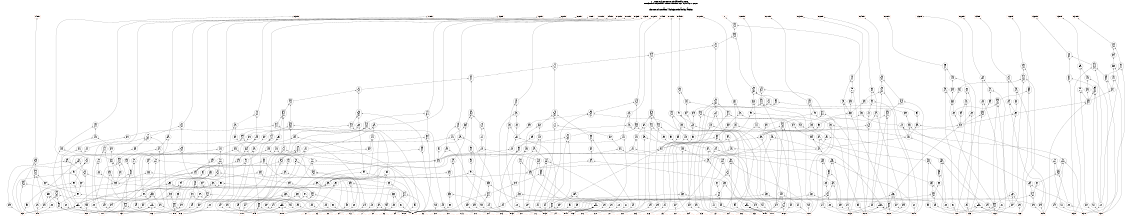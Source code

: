 # Network structure generated by ABC

digraph network {
size = "7.5,10";
center = true;
edge [dir = back];

{
  node [shape = plaintext];
  edge [style = invis];
  LevelTitle1 [label=""];
  LevelTitle2 [label=""];
  Level18 [label = ""];
  Level17 [label = ""];
  Level16 [label = ""];
  Level15 [label = ""];
  Level14 [label = ""];
  Level13 [label = ""];
  Level12 [label = ""];
  Level11 [label = ""];
  Level10 [label = ""];
  Level9 [label = ""];
  Level8 [label = ""];
  Level7 [label = ""];
  Level6 [label = ""];
  Level5 [label = ""];
  Level4 [label = ""];
  Level3 [label = ""];
  Level2 [label = ""];
  Level1 [label = ""];
  Level0 [label = ""];
  LevelTitle1 ->  LevelTitle2 ->  Level18 ->  Level17 ->  Level16 ->  Level15 ->  Level14 ->  Level13 ->  Level12 ->  Level11 ->  Level10 ->  Level9 ->  Level8 ->  Level7 ->  Level6 ->  Level5 ->  Level4 ->  Level3 ->  Level2 ->  Level1 ->  Level0;
}

{
  rank = same;
  LevelTitle1;
  title1 [shape=plaintext,
          fontsize=20,
          fontname = "Times-Roman",
          label="Network structure visualized by ABC\nBenchmark \"s938.blif\". Time was Thu Oct  8 20:46:11 2020. "
         ];
}

{
  rank = same;
  LevelTitle2;
  title2 [shape=plaintext,
          fontsize=18,
          fontname = "Times-Roman",
          label="The network contains 446 logic nodes and 32 latches.\n"
         ];
}

{
  rank = same;
  Level18;
  Node35 [label = "Z", shape = invtriangle, color = coral, fillcolor = coral];
  Node37 [label = "X.4L_in", shape = box, color = coral, fillcolor = coral];
  Node40 [label = "X.3L_in", shape = box, color = coral, fillcolor = coral];
  Node43 [label = "X.2L_in", shape = box, color = coral, fillcolor = coral];
  Node46 [label = "X.1L_in", shape = box, color = coral, fillcolor = coral];
  Node49 [label = "X.8L_in", shape = box, color = coral, fillcolor = coral];
  Node52 [label = "X.7L_in", shape = box, color = coral, fillcolor = coral];
  Node55 [label = "X.6L_in", shape = box, color = coral, fillcolor = coral];
  Node58 [label = "X.5L_in", shape = box, color = coral, fillcolor = coral];
  Node61 [label = "X.12L_in", shape = box, color = coral, fillcolor = coral];
  Node64 [label = "X.11L_in", shape = box, color = coral, fillcolor = coral];
  Node67 [label = "X.10L_in", shape = box, color = coral, fillcolor = coral];
  Node70 [label = "X.9L_in", shape = box, color = coral, fillcolor = coral];
  Node73 [label = "X.16L_in", shape = box, color = coral, fillcolor = coral];
  Node76 [label = "X.15L_in", shape = box, color = coral, fillcolor = coral];
  Node79 [label = "X.14L_in", shape = box, color = coral, fillcolor = coral];
  Node82 [label = "X.13L_in", shape = box, color = coral, fillcolor = coral];
  Node85 [label = "X.20L_in", shape = box, color = coral, fillcolor = coral];
  Node88 [label = "X.19L_in", shape = box, color = coral, fillcolor = coral];
  Node91 [label = "X.18L_in", shape = box, color = coral, fillcolor = coral];
  Node94 [label = "X.17L_in", shape = box, color = coral, fillcolor = coral];
  Node97 [label = "X.24L_in", shape = box, color = coral, fillcolor = coral];
  Node100 [label = "X.23L_in", shape = box, color = coral, fillcolor = coral];
  Node103 [label = "X.22L_in", shape = box, color = coral, fillcolor = coral];
  Node106 [label = "X.21L_in", shape = box, color = coral, fillcolor = coral];
  Node109 [label = "X.28L_in", shape = box, color = coral, fillcolor = coral];
  Node112 [label = "X.27L_in", shape = box, color = coral, fillcolor = coral];
  Node115 [label = "X.26L_in", shape = box, color = coral, fillcolor = coral];
  Node118 [label = "X.25L_in", shape = box, color = coral, fillcolor = coral];
  Node121 [label = "X.32L_in", shape = box, color = coral, fillcolor = coral];
  Node124 [label = "X.31L_in", shape = box, color = coral, fillcolor = coral];
  Node127 [label = "X.30L_in", shape = box, color = coral, fillcolor = coral];
  Node130 [label = "X.29L_in", shape = box, color = coral, fillcolor = coral];
}

{
  rank = same;
  Level17;
  Node132 [label = "132\n1- 1\n-1 1", shape = ellipse];
}

{
  rank = same;
  Level16;
  Node553 [label = "553\n1- 1\n-1 1", shape = ellipse];
}

{
  rank = same;
  Level15;
  Node162 [label = "162\n0- 1\n-0 1", shape = ellipse];
  Node551 [label = "551\n1- 1\n-1 1", shape = ellipse];
}

{
  rank = same;
  Level14;
  Node161 [label = "161\n0- 1\n-0 1", shape = ellipse];
  Node369 [label = "369\n0 1", shape = ellipse];
  Node549 [label = "549\n1- 1\n-1 1", shape = ellipse];
}

{
  rank = same;
  Level13;
  Node157 [label = "157\n0- 1\n-0 1", shape = ellipse];
  Node158 [label = "158\n1- 1\n-1 1", shape = ellipse];
  Node163 [label = "163\n00 1", shape = ellipse];
  Node368 [label = "368\n00 1", shape = ellipse];
  Node544 [label = "544\n1- 1\n-1 1", shape = ellipse];
  Node546 [label = "546\n1-- 1\n-1- 1\n--1 1", shape = ellipse];
  Node547 [label = "547\n1- 1\n-1 1", shape = ellipse];
}

{
  rank = same;
  Level12;
  Node153 [label = "153\n0- 1\n-0 1", shape = ellipse];
  Node154 [label = "154\n1- 1\n-1 1", shape = ellipse];
  Node159 [label = "159\n00 1", shape = ellipse];
  Node164 [label = "164\n1- 1\n-1 1", shape = ellipse];
  Node495 [label = "495\n11 1", shape = ellipse];
  Node496 [label = "496\n11 1", shape = ellipse];
  Node497 [label = "497\n11 1", shape = ellipse];
  Node541 [label = "541\n1- 1\n-1 1", shape = ellipse];
  Node542 [label = "542\n1-- 1\n-1- 1\n--1 1", shape = ellipse];
  Node545 [label = "545\n0- 1\n-0 1", shape = ellipse];
  Node577 [label = "577\n0- 1\n-0 1", shape = ellipse];
}

{
  rank = same;
  Level11;
  Node149 [label = "149\n0- 1\n-0 1", shape = ellipse];
  Node150 [label = "150\n1- 1\n-1 1", shape = ellipse];
  Node155 [label = "155\n00 1", shape = ellipse];
  Node160 [label = "160\n1- 1\n-1 1", shape = ellipse];
  Node363 [label = "363\n0 1", shape = ellipse];
  Node364 [label = "364\n0 1", shape = ellipse];
  Node366 [label = "366\n0 1", shape = ellipse];
  Node367 [label = "367\n0 1", shape = ellipse];
  Node490 [label = "490\n11 1", shape = ellipse];
  Node491 [label = "491\n11 1", shape = ellipse];
  Node492 [label = "492\n11 1", shape = ellipse];
  Node493 [label = "493\n11 1", shape = ellipse];
  Node494 [label = "494\n11 1", shape = ellipse];
  Node537 [label = "537\n1- 1\n-1 1", shape = ellipse];
  Node538 [label = "538\n1-- 1\n-1- 1\n--1 1", shape = ellipse];
  Node539 [label = "539\n1-- 1\n-1- 1\n--1 1", shape = ellipse];
  Node552 [label = "552\n0-- 1\n-0- 1\n--0 1", shape = ellipse];
  Node575 [label = "575\n0- 1\n-0 1", shape = ellipse];
}

{
  rank = same;
  Level10;
  Node145 [label = "145\n0- 1\n-0 1", shape = ellipse];
  Node146 [label = "146\n1- 1\n-1 1", shape = ellipse];
  Node151 [label = "151\n00 1", shape = ellipse];
  Node156 [label = "156\n1- 1\n-1 1", shape = ellipse];
  Node356 [label = "356\n0 1", shape = ellipse];
  Node357 [label = "357\n0 1", shape = ellipse];
  Node359 [label = "359\n0 1", shape = ellipse];
  Node361 [label = "361\n0 1", shape = ellipse];
  Node362 [label = "362\n00 1", shape = ellipse];
  Node365 [label = "365\n0- 1\n-0 1", shape = ellipse];
  Node484 [label = "484\n11 1", shape = ellipse];
  Node485 [label = "485\n11 1", shape = ellipse];
  Node486 [label = "486\n11 1", shape = ellipse];
  Node487 [label = "487\n11 1", shape = ellipse];
  Node488 [label = "488\n11 1", shape = ellipse];
  Node489 [label = "489\n11 1", shape = ellipse];
  Node530 [label = "530\n1- 1\n-1 1", shape = ellipse];
  Node531 [label = "531\n1-- 1\n-1- 1\n--1 1", shape = ellipse];
  Node533 [label = "533\n1-- 1\n-1- 1\n--1 1", shape = ellipse];
  Node534 [label = "534\n1- 1\n-1 1", shape = ellipse];
  Node535 [label = "535\n1- 1\n-1 1", shape = ellipse];
  Node550 [label = "550\n0-- 1\n-0- 1\n--0 1", shape = ellipse];
  Node573 [label = "573\n0- 1\n-0 1", shape = ellipse];
  Node576 [label = "576\n00 1", shape = ellipse];
}

{
  rank = same;
  Level9;
  Node141 [label = "141\n0- 1\n-0 1", shape = ellipse];
  Node142 [label = "142\n1- 1\n-1 1", shape = ellipse];
  Node147 [label = "147\n00 1", shape = ellipse];
  Node152 [label = "152\n1- 1\n-1 1", shape = ellipse];
  Node344 [label = "344\n0 1", shape = ellipse];
  Node345 [label = "345\n0 1", shape = ellipse];
  Node347 [label = "347\n0 1", shape = ellipse];
  Node349 [label = "349\n0 1", shape = ellipse];
  Node350 [label = "350\n0 1", shape = ellipse];
  Node352 [label = "352\n0 1", shape = ellipse];
  Node354 [label = "354\n0 1", shape = ellipse];
  Node355 [label = "355\n00 1", shape = ellipse];
  Node358 [label = "358\n0- 1\n-0 1", shape = ellipse];
  Node360 [label = "360\n11 1", shape = ellipse];
  Node475 [label = "475\n11 1", shape = ellipse];
  Node476 [label = "476\n11 1", shape = ellipse];
  Node477 [label = "477\n11 1", shape = ellipse];
  Node478 [label = "478\n11 1", shape = ellipse];
  Node479 [label = "479\n11 1", shape = ellipse];
  Node480 [label = "480\n11 1", shape = ellipse];
  Node482 [label = "482\n11 1", shape = ellipse];
  Node483 [label = "483\n11 1", shape = ellipse];
  Node523 [label = "523\n1-- 1\n-1- 1\n--1 1", shape = ellipse];
  Node525 [label = "525\n1-- 1\n-1- 1\n--1 1", shape = ellipse];
  Node526 [label = "526\n1- 1\n-1 1", shape = ellipse];
  Node527 [label = "527\n1- 1\n-1 1", shape = ellipse];
  Node529 [label = "529\n0-- 1\n-0- 1\n--0 1", shape = ellipse];
  Node536 [label = "536\n0-- 1\n-0- 1\n--0 1", shape = ellipse];
  Node540 [label = "540\n0-- 1\n-0- 1\n--0 1", shape = ellipse];
  Node543 [label = "543\n0-- 1\n-0- 1\n--0 1", shape = ellipse];
  Node548 [label = "548\n0-- 1\n-0- 1\n--0 1", shape = ellipse];
  Node571 [label = "571\n0- 1\n-0 1", shape = ellipse];
  Node574 [label = "574\n00 1", shape = ellipse];
}

{
  rank = same;
  Level8;
  Node137 [label = "137\n0- 1\n-0 1", shape = ellipse];
  Node138 [label = "138\n1- 1\n-1 1", shape = ellipse];
  Node143 [label = "143\n00 1", shape = ellipse];
  Node148 [label = "148\n1- 1\n-1 1", shape = ellipse];
  Node332 [label = "332\n0 1", shape = ellipse];
  Node333 [label = "333\n0 1", shape = ellipse];
  Node335 [label = "335\n0 1", shape = ellipse];
  Node337 [label = "337\n0 1", shape = ellipse];
  Node338 [label = "338\n0 1", shape = ellipse];
  Node340 [label = "340\n0 1", shape = ellipse];
  Node342 [label = "342\n0 1", shape = ellipse];
  Node343 [label = "343\n00 1", shape = ellipse];
  Node346 [label = "346\n0- 1\n-0 1", shape = ellipse];
  Node348 [label = "348\n11 1", shape = ellipse];
  Node351 [label = "351\n11 1", shape = ellipse];
  Node353 [label = "353\n11 1", shape = ellipse];
  Node460 [label = "460\n11 1", shape = ellipse];
  Node461 [label = "461\n11 1", shape = ellipse];
  Node462 [label = "462\n11 1", shape = ellipse];
  Node463 [label = "463\n11 1", shape = ellipse];
  Node464 [label = "464\n11 1", shape = ellipse];
  Node465 [label = "465\n11 1", shape = ellipse];
  Node468 [label = "468\n11 1", shape = ellipse];
  Node472 [label = "472\n11 1", shape = ellipse];
  Node473 [label = "473\n11 1", shape = ellipse];
  Node474 [label = "474\n11 1", shape = ellipse];
  Node514 [label = "514\n1- 1\n-1 1", shape = ellipse];
  Node515 [label = "515\n1- 1\n-1 1", shape = ellipse];
  Node516 [label = "516\n1- 1\n-1 1", shape = ellipse];
  Node517 [label = "517\n1- 1\n-1 1", shape = ellipse];
  Node518 [label = "518\n1-- 1\n-1- 1\n--1 1", shape = ellipse];
  Node520 [label = "520\n1-- 1\n-1- 1\n--1 1", shape = ellipse];
  Node521 [label = "521\n1- 1\n-1 1", shape = ellipse];
  Node522 [label = "522\n1- 1\n-1 1", shape = ellipse];
  Node528 [label = "528\n0-- 1\n-0- 1\n--0 1", shape = ellipse];
  Node566 [label = "566\n0- 1\n-0 1", shape = ellipse];
  Node568 [label = "568\n00 1", shape = ellipse];
  Node569 [label = "569\n00 1", shape = ellipse];
  Node570 [label = "570\n00 1", shape = ellipse];
  Node572 [label = "572\n00 1", shape = ellipse];
}

{
  rank = same;
  Level7;
  Node139 [label = "139\n00 1", shape = ellipse];
  Node144 [label = "144\n1- 1\n-1 1", shape = ellipse];
  Node312 [label = "312\n0 1", shape = ellipse];
  Node314 [label = "314\n0 1", shape = ellipse];
  Node316 [label = "316\n0 1", shape = ellipse];
  Node318 [label = "318\n0 1", shape = ellipse];
  Node320 [label = "320\n0 1", shape = ellipse];
  Node321 [label = "321\n0 1", shape = ellipse];
  Node323 [label = "323\n0 1", shape = ellipse];
  Node325 [label = "325\n0 1", shape = ellipse];
  Node326 [label = "326\n0 1", shape = ellipse];
  Node328 [label = "328\n0 1", shape = ellipse];
  Node330 [label = "330\n0 1", shape = ellipse];
  Node331 [label = "331\n00 1", shape = ellipse];
  Node334 [label = "334\n0- 1\n-0 1", shape = ellipse];
  Node336 [label = "336\n11 1", shape = ellipse];
  Node339 [label = "339\n11 1", shape = ellipse];
  Node341 [label = "341\n11 1", shape = ellipse];
  Node439 [label = "439\n11 1", shape = ellipse];
  Node440 [label = "440\n11 1", shape = ellipse];
  Node441 [label = "441\n11 1", shape = ellipse];
  Node442 [label = "442\n11 1", shape = ellipse];
  Node443 [label = "443\n11 1", shape = ellipse];
  Node444 [label = "444\n11 1", shape = ellipse];
  Node445 [label = "445\n11 1", shape = ellipse];
  Node446 [label = "446\n11 1", shape = ellipse];
  Node447 [label = "447\n11 1", shape = ellipse];
  Node448 [label = "448\n11 1", shape = ellipse];
  Node451 [label = "451\n11 1", shape = ellipse];
  Node453 [label = "453\n11 1", shape = ellipse];
  Node457 [label = "457\n11 1", shape = ellipse];
  Node458 [label = "458\n11 1", shape = ellipse];
  Node459 [label = "459\n11 1", shape = ellipse];
  Node509 [label = "509\n1- 1\n-1 1", shape = ellipse];
  Node510 [label = "510\n1-- 1\n-1- 1\n--1 1", shape = ellipse];
  Node512 [label = "512\n1-- 1\n-1- 1\n--1 1", shape = ellipse];
  Node513 [label = "513\n1- 1\n-1 1", shape = ellipse];
  Node564 [label = "564\n0- 1\n-0 1", shape = ellipse];
  Node567 [label = "567\n00 1", shape = ellipse];
}

{
  rank = same;
  Level6;
  Node140 [label = "140\n1- 1\n-1 1", shape = ellipse];
  Node300 [label = "300\n0 1", shape = ellipse];
  Node302 [label = "302\n0 1", shape = ellipse];
  Node303 [label = "303\n0 1", shape = ellipse];
  Node305 [label = "305\n0 1", shape = ellipse];
  Node307 [label = "307\n0 1", shape = ellipse];
  Node308 [label = "308\n0 1", shape = ellipse];
  Node310 [label = "310\n0 1", shape = ellipse];
  Node311 [label = "311\n11 1", shape = ellipse];
  Node313 [label = "313\n11 1", shape = ellipse];
  Node315 [label = "315\n11 1", shape = ellipse];
  Node317 [label = "317\n11 1", shape = ellipse];
  Node319 [label = "319\n00 1", shape = ellipse];
  Node322 [label = "322\n0- 1\n-0 1", shape = ellipse];
  Node324 [label = "324\n11 1", shape = ellipse];
  Node327 [label = "327\n11 1", shape = ellipse];
  Node329 [label = "329\n11 1", shape = ellipse];
  Node412 [label = "412\n11 1", shape = ellipse];
  Node415 [label = "415\n11 1", shape = ellipse];
  Node418 [label = "418\n11 1", shape = ellipse];
  Node421 [label = "421\n11 1", shape = ellipse];
  Node423 [label = "423\n11 1", shape = ellipse];
  Node424 [label = "424\n11 1", shape = ellipse];
  Node425 [label = "425\n11 1", shape = ellipse];
  Node426 [label = "426\n11 1", shape = ellipse];
  Node427 [label = "427\n11 1", shape = ellipse];
  Node428 [label = "428\n11 1", shape = ellipse];
  Node431 [label = "431\n11 1", shape = ellipse];
  Node433 [label = "433\n11 1", shape = ellipse];
  Node437 [label = "437\n11 1", shape = ellipse];
  Node438 [label = "438\n11 1", shape = ellipse];
  Node504 [label = "504\n1- 1\n-1 1", shape = ellipse];
  Node505 [label = "505\n1- 1\n-1 1", shape = ellipse];
  Node507 [label = "507\n1-- 1\n-1- 1\n--1 1", shape = ellipse];
  Node508 [label = "508\n1- 1\n-1 1", shape = ellipse];
  Node563 [label = "563\n0- 1\n-0 1", shape = ellipse];
}

{
  rank = same;
  Level5;
  Node133 [label = "133\n0- 1\n-0 1", shape = ellipse];
  Node134 [label = "134\n1- 1\n-1 1", shape = ellipse];
  Node289 [label = "289\n0 1", shape = ellipse];
  Node291 [label = "291\n0 1", shape = ellipse];
  Node293 [label = "293\n0 1", shape = ellipse];
  Node295 [label = "295\n0 1", shape = ellipse];
  Node296 [label = "296\n0 1", shape = ellipse];
  Node298 [label = "298\n0 1", shape = ellipse];
  Node299 [label = "299\n00 1", shape = ellipse];
  Node301 [label = "301\n00 1", shape = ellipse];
  Node304 [label = "304\n0- 1\n-0 1", shape = ellipse];
  Node306 [label = "306\n11 1", shape = ellipse];
  Node309 [label = "309\n11 1", shape = ellipse];
  Node400 [label = "400\n11 1", shape = ellipse];
  Node401 [label = "401\n11 1", shape = ellipse];
  Node402 [label = "402\n11 1", shape = ellipse];
  Node405 [label = "405\n11 1", shape = ellipse];
  Node407 [label = "407\n11 1", shape = ellipse];
  Node409 [label = "409\n11 1", shape = ellipse];
  Node410 [label = "410\n00 1", shape = ellipse];
  Node411 [label = "411\n000 1", shape = ellipse];
  Node413 [label = "413\n00 1", shape = ellipse];
  Node414 [label = "414\n000 1", shape = ellipse];
  Node416 [label = "416\n00 1", shape = ellipse];
  Node417 [label = "417\n000 1", shape = ellipse];
  Node419 [label = "419\n00 1", shape = ellipse];
  Node420 [label = "420\n000 1", shape = ellipse];
  Node422 [label = "422\n000 1", shape = ellipse];
  Node435 [label = "435\n00 1", shape = ellipse];
  Node436 [label = "436\n000 1", shape = ellipse];
  Node455 [label = "455\n00 1", shape = ellipse];
  Node456 [label = "456\n000 1", shape = ellipse];
  Node470 [label = "470\n00 1", shape = ellipse];
  Node471 [label = "471\n000 1", shape = ellipse];
  Node501 [label = "501\n1- 1\n-1 1", shape = ellipse];
  Node503 [label = "503\n1-- 1\n-1- 1\n--1 1", shape = ellipse];
}

{
  rank = same;
  Level4;
  Node135 [label = "135\n00 1", shape = ellipse];
  Node284 [label = "284\n0 1", shape = ellipse];
  Node286 [label = "286\n0 1", shape = ellipse];
  Node287 [label = "287\n0 1", shape = ellipse];
  Node288 [label = "288\n11 1", shape = ellipse];
  Node290 [label = "290\n11 1", shape = ellipse];
  Node292 [label = "292\n0- 1\n-0 1", shape = ellipse];
  Node294 [label = "294\n11 1", shape = ellipse];
  Node297 [label = "297\n11 1", shape = ellipse];
  Node389 [label = "389\n11 1", shape = ellipse];
  Node391 [label = "391\n11 1", shape = ellipse];
  Node392 [label = "392\n11 1", shape = ellipse];
  Node395 [label = "395\n11 1", shape = ellipse];
  Node397 [label = "397\n11 1", shape = ellipse];
  Node399 [label = "399\n11 1", shape = ellipse];
  Node500 [label = "500\n1-- 1\n-1- 1\n--1 1", shape = ellipse];
  Node555 [label = "555\n0- 1\n-0 1", shape = ellipse];
  Node556 [label = "556\n0- 1\n-0 1", shape = ellipse];
  Node557 [label = "557\n0- 1\n-0 1", shape = ellipse];
  Node558 [label = "558\n0- 1\n-0 1", shape = ellipse];
  Node559 [label = "559\n0- 1\n-0 1", shape = ellipse];
  Node560 [label = "560\n0- 1\n-0 1", shape = ellipse];
  Node561 [label = "561\n0- 1\n-0 1", shape = ellipse];
  Node562 [label = "562\n0- 1\n-0 1", shape = ellipse];
  Node565 [label = "565\n00 1", shape = ellipse];
}

{
  rank = same;
  Level3;
  Node136 [label = "136\n1- 1\n-1 1", shape = ellipse];
  Node265 [label = "265\n0 1", shape = ellipse];
  Node267 [label = "267\n0 1", shape = ellipse];
  Node269 [label = "269\n0 1", shape = ellipse];
  Node271 [label = "271\n0 1", shape = ellipse];
  Node273 [label = "273\n0 1", shape = ellipse];
  Node275 [label = "275\n0 1", shape = ellipse];
  Node277 [label = "277\n0 1", shape = ellipse];
  Node279 [label = "279\n0 1", shape = ellipse];
  Node281 [label = "281\n0 1", shape = ellipse];
  Node282 [label = "282\n0 1", shape = ellipse];
  Node283 [label = "283\n00 1", shape = ellipse];
  Node285 [label = "285\n11 1", shape = ellipse];
  Node378 [label = "378\n11 1", shape = ellipse];
  Node379 [label = "379\n11 1", shape = ellipse];
  Node381 [label = "381\n11 1", shape = ellipse];
  Node382 [label = "382\n11 1", shape = ellipse];
  Node385 [label = "385\n11 1", shape = ellipse];
  Node387 [label = "387\n11 1", shape = ellipse];
  Node388 [label = "388\n00 1", shape = ellipse];
  Node390 [label = "390\n00 1", shape = ellipse];
  Node398 [label = "398\n00 1", shape = ellipse];
  Node408 [label = "408\n00 1", shape = ellipse];
  Node434 [label = "434\n00 1", shape = ellipse];
  Node454 [label = "454\n00 1", shape = ellipse];
  Node469 [label = "469\n00 1", shape = ellipse];
  Node554 [label = "554\n0- 1\n-0 1", shape = ellipse];
}

{
  rank = same;
  Level2;
  Node263 [label = "263\n0 1", shape = ellipse];
  Node264 [label = "264\n0- 1\n-0 1", shape = ellipse];
  Node266 [label = "266\n0- 1\n-0 1", shape = ellipse];
  Node268 [label = "268\n0- 1\n-0 1", shape = ellipse];
  Node270 [label = "270\n0- 1\n-0 1", shape = ellipse];
  Node272 [label = "272\n0- 1\n-0 1", shape = ellipse];
  Node274 [label = "274\n0- 1\n-0 1", shape = ellipse];
  Node276 [label = "276\n0- 1\n-0 1", shape = ellipse];
  Node278 [label = "278\n0- 1\n-0 1", shape = ellipse];
  Node280 [label = "280\n00 1", shape = ellipse];
  Node371 [label = "371\n11 1", shape = ellipse];
  Node372 [label = "372\n11 1", shape = ellipse];
  Node373 [label = "373\n11 1", shape = ellipse];
  Node376 [label = "376\n11 1", shape = ellipse];
  Node377 [label = "377\n00 1", shape = ellipse];
  Node380 [label = "380\n00 1", shape = ellipse];
  Node383 [label = "383\n000 1", shape = ellipse];
  Node386 [label = "386\n00 1", shape = ellipse];
  Node393 [label = "393\n000 1", shape = ellipse];
  Node396 [label = "396\n00 1", shape = ellipse];
  Node403 [label = "403\n000 1", shape = ellipse];
  Node406 [label = "406\n00 1", shape = ellipse];
  Node429 [label = "429\n000 1", shape = ellipse];
  Node432 [label = "432\n00 1", shape = ellipse];
  Node449 [label = "449\n000 1", shape = ellipse];
  Node452 [label = "452\n00 1", shape = ellipse];
  Node466 [label = "466\n000 1", shape = ellipse];
  Node467 [label = "467\n00 1", shape = ellipse];
  Node481 [label = "481\n000 1", shape = ellipse];
  Node499 [label = "499\n1-- 1\n-1- 1\n--1 1", shape = ellipse];
}

{
  rank = same;
  Level1;
  Node165 [label = "165\n0 1", shape = ellipse];
  Node166 [label = "166\n0 1", shape = ellipse];
  Node167 [label = "167\n0 1", shape = ellipse];
  Node168 [label = "168\n0 1", shape = ellipse];
  Node169 [label = "169\n0 1", shape = ellipse];
  Node170 [label = "170\n0 1", shape = ellipse];
  Node171 [label = "171\n0 1", shape = ellipse];
  Node172 [label = "172\n0 1", shape = ellipse];
  Node173 [label = "173\n0 1", shape = ellipse];
  Node174 [label = "174\n0 1", shape = ellipse];
  Node175 [label = "175\n0 1", shape = ellipse];
  Node176 [label = "176\n0 1", shape = ellipse];
  Node177 [label = "177\n0 1", shape = ellipse];
  Node178 [label = "178\n0 1", shape = ellipse];
  Node179 [label = "179\n0 1", shape = ellipse];
  Node180 [label = "180\n0 1", shape = ellipse];
  Node181 [label = "181\n0 1", shape = ellipse];
  Node182 [label = "182\n0 1", shape = ellipse];
  Node183 [label = "183\n0 1", shape = ellipse];
  Node184 [label = "184\n0 1", shape = ellipse];
  Node185 [label = "185\n0 1", shape = ellipse];
  Node186 [label = "186\n0 1", shape = ellipse];
  Node187 [label = "187\n0 1", shape = ellipse];
  Node188 [label = "188\n0 1", shape = ellipse];
  Node189 [label = "189\n0 1", shape = ellipse];
  Node190 [label = "190\n0 1", shape = ellipse];
  Node191 [label = "191\n0 1", shape = ellipse];
  Node192 [label = "192\n0 1", shape = ellipse];
  Node193 [label = "193\n0 1", shape = ellipse];
  Node194 [label = "194\n0 1", shape = ellipse];
  Node195 [label = "195\n0 1", shape = ellipse];
  Node196 [label = "196\n0 1", shape = ellipse];
  Node197 [label = "197\n0 1", shape = ellipse];
  Node198 [label = "198\n0 1", shape = ellipse];
  Node199 [label = "199\n0 1", shape = ellipse];
  Node200 [label = "200\n0 1", shape = ellipse];
  Node201 [label = "201\n0 1", shape = ellipse];
  Node202 [label = "202\n0 1", shape = ellipse];
  Node203 [label = "203\n0 1", shape = ellipse];
  Node204 [label = "204\n0 1", shape = ellipse];
  Node205 [label = "205\n0 1", shape = ellipse];
  Node206 [label = "206\n0 1", shape = ellipse];
  Node207 [label = "207\n0 1", shape = ellipse];
  Node208 [label = "208\n0 1", shape = ellipse];
  Node209 [label = "209\n0 1", shape = ellipse];
  Node210 [label = "210\n0 1", shape = ellipse];
  Node211 [label = "211\n0 1", shape = ellipse];
  Node212 [label = "212\n0 1", shape = ellipse];
  Node213 [label = "213\n0 1", shape = ellipse];
  Node214 [label = "214\n0 1", shape = ellipse];
  Node215 [label = "215\n0 1", shape = ellipse];
  Node216 [label = "216\n0 1", shape = ellipse];
  Node217 [label = "217\n0 1", shape = ellipse];
  Node218 [label = "218\n0 1", shape = ellipse];
  Node219 [label = "219\n0 1", shape = ellipse];
  Node220 [label = "220\n0 1", shape = ellipse];
  Node221 [label = "221\n0 1", shape = ellipse];
  Node222 [label = "222\n0 1", shape = ellipse];
  Node223 [label = "223\n0 1", shape = ellipse];
  Node224 [label = "224\n0 1", shape = ellipse];
  Node225 [label = "225\n0 1", shape = ellipse];
  Node226 [label = "226\n0 1", shape = ellipse];
  Node227 [label = "227\n0 1", shape = ellipse];
  Node228 [label = "228\n0 1", shape = ellipse];
  Node229 [label = "229\n0 1", shape = ellipse];
  Node230 [label = "230\n0 1", shape = ellipse];
  Node231 [label = "231\n0 1", shape = ellipse];
  Node232 [label = "232\n0 1", shape = ellipse];
  Node233 [label = "233\n0 1", shape = ellipse];
  Node234 [label = "234\n0 1", shape = ellipse];
  Node235 [label = "235\n0 1", shape = ellipse];
  Node236 [label = "236\n0 1", shape = ellipse];
  Node237 [label = "237\n0 1", shape = ellipse];
  Node238 [label = "238\n0 1", shape = ellipse];
  Node239 [label = "239\n0 1", shape = ellipse];
  Node240 [label = "240\n0 1", shape = ellipse];
  Node241 [label = "241\n0 1", shape = ellipse];
  Node242 [label = "242\n0 1", shape = ellipse];
  Node243 [label = "243\n0 1", shape = ellipse];
  Node244 [label = "244\n0 1", shape = ellipse];
  Node245 [label = "245\n0 1", shape = ellipse];
  Node246 [label = "246\n0 1", shape = ellipse];
  Node247 [label = "247\n0 1", shape = ellipse];
  Node248 [label = "248\n0 1", shape = ellipse];
  Node249 [label = "249\n0 1", shape = ellipse];
  Node250 [label = "250\n0 1", shape = ellipse];
  Node251 [label = "251\n0 1", shape = ellipse];
  Node252 [label = "252\n0 1", shape = ellipse];
  Node253 [label = "253\n0 1", shape = ellipse];
  Node254 [label = "254\n0 1", shape = ellipse];
  Node255 [label = "255\n0 1", shape = ellipse];
  Node256 [label = "256\n0 1", shape = ellipse];
  Node257 [label = "257\n0 1", shape = ellipse];
  Node258 [label = "258\n0 1", shape = ellipse];
  Node259 [label = "259\n0 1", shape = ellipse];
  Node260 [label = "260\n0 1", shape = ellipse];
  Node261 [label = "261\n0 1", shape = ellipse];
  Node262 [label = "262\n0- 1\n-0 1", shape = ellipse];
  Node370 [label = "370\n11 1", shape = ellipse];
  Node374 [label = "374\n0000 1", shape = ellipse];
  Node375 [label = "375\n0000 1", shape = ellipse];
  Node384 [label = "384\n0000 1", shape = ellipse];
  Node394 [label = "394\n0000 1", shape = ellipse];
  Node404 [label = "404\n0000 1", shape = ellipse];
  Node430 [label = "430\n0000 1", shape = ellipse];
  Node450 [label = "450\n0000 1", shape = ellipse];
  Node498 [label = "498\n0- 1\n-0 1", shape = ellipse];
  Node502 [label = "502\n0- 1\n-0 1", shape = ellipse];
  Node506 [label = "506\n0- 1\n-0 1", shape = ellipse];
  Node511 [label = "511\n0- 1\n-0 1", shape = ellipse];
  Node519 [label = "519\n0- 1\n-0 1", shape = ellipse];
  Node524 [label = "524\n0- 1\n-0 1", shape = ellipse];
  Node532 [label = "532\n0- 1\n-0 1", shape = ellipse];
}

{
  rank = same;
  Level0;
  Node1 [label = "P.0", shape = triangle, color = coral, fillcolor = coral];
  Node2 [label = "C.32", shape = triangle, color = coral, fillcolor = coral];
  Node3 [label = "C.31", shape = triangle, color = coral, fillcolor = coral];
  Node4 [label = "C.30", shape = triangle, color = coral, fillcolor = coral];
  Node5 [label = "C.29", shape = triangle, color = coral, fillcolor = coral];
  Node6 [label = "C.28", shape = triangle, color = coral, fillcolor = coral];
  Node7 [label = "C.27", shape = triangle, color = coral, fillcolor = coral];
  Node8 [label = "C.26", shape = triangle, color = coral, fillcolor = coral];
  Node9 [label = "C.25", shape = triangle, color = coral, fillcolor = coral];
  Node10 [label = "C.24", shape = triangle, color = coral, fillcolor = coral];
  Node11 [label = "C.23", shape = triangle, color = coral, fillcolor = coral];
  Node12 [label = "C.22", shape = triangle, color = coral, fillcolor = coral];
  Node13 [label = "C.21", shape = triangle, color = coral, fillcolor = coral];
  Node14 [label = "C.20", shape = triangle, color = coral, fillcolor = coral];
  Node15 [label = "C.19", shape = triangle, color = coral, fillcolor = coral];
  Node16 [label = "C.18", shape = triangle, color = coral, fillcolor = coral];
  Node17 [label = "C.17", shape = triangle, color = coral, fillcolor = coral];
  Node18 [label = "C.16", shape = triangle, color = coral, fillcolor = coral];
  Node19 [label = "C.15", shape = triangle, color = coral, fillcolor = coral];
  Node20 [label = "C.14", shape = triangle, color = coral, fillcolor = coral];
  Node21 [label = "C.13", shape = triangle, color = coral, fillcolor = coral];
  Node22 [label = "C.12", shape = triangle, color = coral, fillcolor = coral];
  Node23 [label = "C.11", shape = triangle, color = coral, fillcolor = coral];
  Node24 [label = "C.10", shape = triangle, color = coral, fillcolor = coral];
  Node25 [label = "C.9", shape = triangle, color = coral, fillcolor = coral];
  Node26 [label = "C.8", shape = triangle, color = coral, fillcolor = coral];
  Node27 [label = "C.7", shape = triangle, color = coral, fillcolor = coral];
  Node28 [label = "C.6", shape = triangle, color = coral, fillcolor = coral];
  Node29 [label = "C.5", shape = triangle, color = coral, fillcolor = coral];
  Node30 [label = "C.4", shape = triangle, color = coral, fillcolor = coral];
  Node31 [label = "C.3", shape = triangle, color = coral, fillcolor = coral];
  Node32 [label = "C.2", shape = triangle, color = coral, fillcolor = coral];
  Node33 [label = "C.1", shape = triangle, color = coral, fillcolor = coral];
  Node34 [label = "C.0", shape = triangle, color = coral, fillcolor = coral];
  Node38 [label = "X.4L", shape = box, color = coral, fillcolor = coral];
  Node41 [label = "X.3L", shape = box, color = coral, fillcolor = coral];
  Node44 [label = "X.2L", shape = box, color = coral, fillcolor = coral];
  Node47 [label = "X.1L", shape = box, color = coral, fillcolor = coral];
  Node50 [label = "X.8L", shape = box, color = coral, fillcolor = coral];
  Node53 [label = "X.7L", shape = box, color = coral, fillcolor = coral];
  Node56 [label = "X.6L", shape = box, color = coral, fillcolor = coral];
  Node59 [label = "X.5L", shape = box, color = coral, fillcolor = coral];
  Node62 [label = "X.12L", shape = box, color = coral, fillcolor = coral];
  Node65 [label = "X.11L", shape = box, color = coral, fillcolor = coral];
  Node68 [label = "X.10L", shape = box, color = coral, fillcolor = coral];
  Node71 [label = "X.9L", shape = box, color = coral, fillcolor = coral];
  Node74 [label = "X.16L", shape = box, color = coral, fillcolor = coral];
  Node77 [label = "X.15L", shape = box, color = coral, fillcolor = coral];
  Node80 [label = "X.14L", shape = box, color = coral, fillcolor = coral];
  Node83 [label = "X.13L", shape = box, color = coral, fillcolor = coral];
  Node86 [label = "X.20L", shape = box, color = coral, fillcolor = coral];
  Node89 [label = "X.19L", shape = box, color = coral, fillcolor = coral];
  Node92 [label = "X.18L", shape = box, color = coral, fillcolor = coral];
  Node95 [label = "X.17L", shape = box, color = coral, fillcolor = coral];
  Node98 [label = "X.24L", shape = box, color = coral, fillcolor = coral];
  Node101 [label = "X.23L", shape = box, color = coral, fillcolor = coral];
  Node104 [label = "X.22L", shape = box, color = coral, fillcolor = coral];
  Node107 [label = "X.21L", shape = box, color = coral, fillcolor = coral];
  Node110 [label = "X.28L", shape = box, color = coral, fillcolor = coral];
  Node113 [label = "X.27L", shape = box, color = coral, fillcolor = coral];
  Node116 [label = "X.26L", shape = box, color = coral, fillcolor = coral];
  Node119 [label = "X.25L", shape = box, color = coral, fillcolor = coral];
  Node122 [label = "X.32L", shape = box, color = coral, fillcolor = coral];
  Node125 [label = "X.31L", shape = box, color = coral, fillcolor = coral];
  Node128 [label = "X.30L", shape = box, color = coral, fillcolor = coral];
  Node131 [label = "X.29L", shape = box, color = coral, fillcolor = coral];
}

title1 -> title2 [style = invis];
title2 -> Node35 [style = invis];
title2 -> Node37 [style = invis];
title2 -> Node40 [style = invis];
title2 -> Node43 [style = invis];
title2 -> Node46 [style = invis];
title2 -> Node49 [style = invis];
title2 -> Node52 [style = invis];
title2 -> Node55 [style = invis];
title2 -> Node58 [style = invis];
title2 -> Node61 [style = invis];
title2 -> Node64 [style = invis];
title2 -> Node67 [style = invis];
title2 -> Node70 [style = invis];
title2 -> Node73 [style = invis];
title2 -> Node76 [style = invis];
title2 -> Node79 [style = invis];
title2 -> Node82 [style = invis];
title2 -> Node85 [style = invis];
title2 -> Node88 [style = invis];
title2 -> Node91 [style = invis];
title2 -> Node94 [style = invis];
title2 -> Node97 [style = invis];
title2 -> Node100 [style = invis];
title2 -> Node103 [style = invis];
title2 -> Node106 [style = invis];
title2 -> Node109 [style = invis];
title2 -> Node112 [style = invis];
title2 -> Node115 [style = invis];
title2 -> Node118 [style = invis];
title2 -> Node121 [style = invis];
title2 -> Node124 [style = invis];
title2 -> Node127 [style = invis];
title2 -> Node130 [style = invis];
Node35 -> Node132 [style = solid];
Node37 -> Node133 [style = solid];
Node40 -> Node134 [style = solid];
Node43 -> Node135 [style = solid];
Node46 -> Node136 [style = solid];
Node49 -> Node137 [style = solid];
Node52 -> Node138 [style = solid];
Node55 -> Node139 [style = solid];
Node58 -> Node140 [style = solid];
Node61 -> Node141 [style = solid];
Node64 -> Node142 [style = solid];
Node67 -> Node143 [style = solid];
Node70 -> Node144 [style = solid];
Node73 -> Node145 [style = solid];
Node76 -> Node146 [style = solid];
Node79 -> Node147 [style = solid];
Node82 -> Node148 [style = solid];
Node85 -> Node149 [style = solid];
Node88 -> Node150 [style = solid];
Node91 -> Node151 [style = solid];
Node94 -> Node152 [style = solid];
Node97 -> Node153 [style = solid];
Node100 -> Node154 [style = solid];
Node103 -> Node155 [style = solid];
Node106 -> Node156 [style = solid];
Node109 -> Node157 [style = solid];
Node112 -> Node158 [style = solid];
Node115 -> Node159 [style = solid];
Node118 -> Node160 [style = solid];
Node121 -> Node161 [style = solid];
Node124 -> Node162 [style = solid];
Node127 -> Node163 [style = solid];
Node130 -> Node164 [style = solid];
Node132 -> Node553 [style = solid];
Node132 -> Node483 [style = solid];
Node133 -> Node500 [style = solid];
Node133 -> Node554 [style = solid];
Node134 -> Node382 [style = solid];
Node134 -> Node391 [style = solid];
Node135 -> Node373 [style = solid];
Node135 -> Node379 [style = solid];
Node136 -> Node371 [style = solid];
Node136 -> Node372 [style = solid];
Node137 -> Node510 [style = solid];
Node137 -> Node563 [style = solid];
Node138 -> Node425 [style = solid];
Node138 -> Node443 [style = solid];
Node139 -> Node401 [style = solid];
Node139 -> Node424 [style = solid];
Node140 -> Node400 [style = solid];
Node140 -> Node392 [style = solid];
Node141 -> Node518 [style = solid];
Node141 -> Node564 [style = solid];
Node142 -> Node445 [style = solid];
Node142 -> Node460 [style = solid];
Node143 -> Node427 [style = solid];
Node143 -> Node444 [style = solid];
Node144 -> Node426 [style = solid];
Node144 -> Node402 [style = solid];
Node145 -> Node523 [style = solid];
Node145 -> Node566 [style = solid];
Node146 -> Node462 [style = solid];
Node146 -> Node475 [style = solid];
Node147 -> Node447 [style = solid];
Node147 -> Node461 [style = solid];
Node148 -> Node446 [style = solid];
Node148 -> Node428 [style = solid];
Node149 -> Node531 [style = solid];
Node149 -> Node571 [style = solid];
Node150 -> Node477 [style = solid];
Node150 -> Node484 [style = solid];
Node151 -> Node464 [style = solid];
Node151 -> Node476 [style = solid];
Node152 -> Node463 [style = solid];
Node152 -> Node448 [style = solid];
Node153 -> Node538 [style = solid];
Node153 -> Node573 [style = solid];
Node154 -> Node486 [style = solid];
Node154 -> Node490 [style = solid];
Node155 -> Node479 [style = solid];
Node155 -> Node485 [style = solid];
Node156 -> Node478 [style = solid];
Node156 -> Node465 [style = solid];
Node157 -> Node542 [style = solid];
Node157 -> Node575 [style = solid];
Node158 -> Node492 [style = solid];
Node158 -> Node495 [style = solid];
Node159 -> Node488 [style = solid];
Node159 -> Node491 [style = solid];
Node160 -> Node487 [style = solid];
Node160 -> Node480 [style = solid];
Node161 -> Node546 [style = solid];
Node161 -> Node577 [style = solid];
Node162 -> Node547 [style = solid];
Node162 -> Node369 [style = solid];
Node163 -> Node494 [style = solid];
Node163 -> Node496 [style = solid];
Node164 -> Node493 [style = solid];
Node164 -> Node489 [style = solid];
Node165 -> Node107 [style = solid];
Node166 -> Node107 [style = solid];
Node167 -> Node116 [style = solid];
Node168 -> Node116 [style = solid];
Node169 -> Node12 [style = solid];
Node170 -> Node125 [style = solid];
Node171 -> Node125 [style = solid];
Node172 -> Node101 [style = solid];
Node173 -> Node101 [style = solid];
Node174 -> Node101 [style = solid];
Node175 -> Node31 [style = solid];
Node176 -> Node74 [style = solid];
Node177 -> Node74 [style = solid];
Node178 -> Node77 [style = solid];
Node179 -> Node77 [style = solid];
Node180 -> Node77 [style = solid];
Node181 -> Node80 [style = solid];
Node182 -> Node80 [style = solid];
Node183 -> Node11 [style = solid];
Node184 -> Node119 [style = solid];
Node185 -> Node119 [style = solid];
Node186 -> Node38 [style = solid];
Node187 -> Node38 [style = solid];
Node188 -> Node110 [style = solid];
Node189 -> Node110 [style = solid];
Node190 -> Node122 [style = solid];
Node191 -> Node16 [style = solid];
Node192 -> Node65 [style = solid];
Node193 -> Node65 [style = solid];
Node194 -> Node65 [style = solid];
Node195 -> Node23 [style = solid];
Node196 -> Node59 [style = solid];
Node197 -> Node59 [style = solid];
Node198 -> Node32 [style = solid];
Node199 -> Node56 [style = solid];
Node200 -> Node56 [style = solid];
Node201 -> Node113 [style = solid];
Node202 -> Node113 [style = solid];
Node203 -> Node113 [style = solid];
Node204 -> Node8 [style = solid];
Node205 -> Node131 [style = solid];
Node206 -> Node131 [style = solid];
Node207 -> Node53 [style = solid];
Node208 -> Node53 [style = solid];
Node209 -> Node53 [style = solid];
Node210 -> Node98 [style = solid];
Node211 -> Node98 [style = solid];
Node212 -> Node7 [style = solid];
Node213 -> Node24 [style = solid];
Node214 -> Node86 [style = solid];
Node215 -> Node86 [style = solid];
Node216 -> Node128 [style = solid];
Node217 -> Node128 [style = solid];
Node218 -> Node128 [style = solid];
Node219 -> Node83 [style = solid];
Node220 -> Node83 [style = solid];
Node221 -> Node50 [style = solid];
Node222 -> Node50 [style = solid];
Node223 -> Node1 [style = solid];
Node224 -> Node1 [style = solid];
Node225 -> Node1 [style = solid];
Node226 -> Node1 [style = solid];
Node227 -> Node1 [style = solid];
Node228 -> Node1 [style = solid];
Node229 -> Node1 [style = solid];
Node230 -> Node1 [style = solid];
Node231 -> Node1 [style = solid];
Node232 -> Node1 [style = solid];
Node233 -> Node62 [style = solid];
Node234 -> Node62 [style = solid];
Node235 -> Node104 [style = solid];
Node236 -> Node104 [style = solid];
Node237 -> Node71 [style = solid];
Node238 -> Node71 [style = solid];
Node239 -> Node89 [style = solid];
Node240 -> Node89 [style = solid];
Node241 -> Node89 [style = solid];
Node242 -> Node92 [style = solid];
Node243 -> Node92 [style = solid];
Node244 -> Node95 [style = solid];
Node245 -> Node95 [style = solid];
Node246 -> Node4 [style = solid];
Node247 -> Node15 [style = solid];
Node248 -> Node27 [style = solid];
Node249 -> Node47 [style = solid];
Node250 -> Node47 [style = solid];
Node251 -> Node3 [style = solid];
Node252 -> Node19 [style = solid];
Node253 -> Node20 [style = solid];
Node254 -> Node44 [style = solid];
Node255 -> Node44 [style = solid];
Node256 -> Node41 [style = solid];
Node257 -> Node41 [style = solid];
Node258 -> Node41 [style = solid];
Node259 -> Node28 [style = solid];
Node260 -> Node68 [style = solid];
Node261 -> Node68 [style = solid];
Node262 -> Node47 [style = solid];
Node262 -> Node1 [style = solid];
Node263 -> Node262 [style = solid];
Node264 -> Node166 [style = solid];
Node264 -> Node1 [style = solid];
Node265 -> Node264 [style = solid];
Node266 -> Node185 [style = solid];
Node266 -> Node1 [style = solid];
Node267 -> Node266 [style = solid];
Node268 -> Node197 [style = solid];
Node268 -> Node1 [style = solid];
Node269 -> Node268 [style = solid];
Node270 -> Node206 [style = solid];
Node270 -> Node1 [style = solid];
Node271 -> Node270 [style = solid];
Node272 -> Node220 [style = solid];
Node272 -> Node1 [style = solid];
Node273 -> Node272 [style = solid];
Node274 -> Node238 [style = solid];
Node274 -> Node1 [style = solid];
Node275 -> Node274 [style = solid];
Node276 -> Node245 [style = solid];
Node276 -> Node1 [style = solid];
Node277 -> Node276 [style = solid];
Node278 -> Node250 [style = solid];
Node278 -> Node1 [style = solid];
Node279 -> Node278 [style = solid];
Node280 -> Node498 [style = solid];
Node280 -> Node224 [style = solid];
Node281 -> Node280 [style = solid];
Node282 -> Node280 [style = solid];
Node283 -> Node255 [style = solid];
Node283 -> Node278 [style = solid];
Node284 -> Node283 [style = solid];
Node285 -> Node383 [style = solid];
Node285 -> Node1 [style = solid];
Node286 -> Node285 [style = solid];
Node287 -> Node285 [style = solid];
Node288 -> Node374 [style = solid];
Node288 -> Node388 [style = solid];
Node289 -> Node288 [style = solid];
Node290 -> Node376 [style = solid];
Node290 -> Node390 [style = solid];
Node291 -> Node290 [style = solid];
Node292 -> Node59 [style = solid];
Node292 -> Node285 [style = solid];
Node293 -> Node292 [style = solid];
Node294 -> Node393 [style = solid];
Node294 -> Node285 [style = solid];
Node295 -> Node294 [style = solid];
Node296 -> Node294 [style = solid];
Node297 -> Node385 [style = solid];
Node297 -> Node398 [style = solid];
Node298 -> Node297 [style = solid];
Node299 -> Node258 [style = solid];
Node299 -> Node562 [style = solid];
Node300 -> Node299 [style = solid];
Node301 -> Node502 [style = solid];
Node301 -> Node287 [style = solid];
Node302 -> Node301 [style = solid];
Node303 -> Node301 [style = solid];
Node304 -> Node71 [style = solid];
Node304 -> Node294 [style = solid];
Node305 -> Node304 [style = solid];
Node306 -> Node403 [style = solid];
Node306 -> Node294 [style = solid];
Node307 -> Node306 [style = solid];
Node308 -> Node306 [style = solid];
Node309 -> Node395 [style = solid];
Node309 -> Node408 [style = solid];
Node310 -> Node309 [style = solid];
Node311 -> Node374 [style = solid];
Node311 -> Node410 [style = solid];
Node312 -> Node311 [style = solid];
Node313 -> Node385 [style = solid];
Node313 -> Node413 [style = solid];
Node314 -> Node313 [style = solid];
Node315 -> Node376 [style = solid];
Node315 -> Node416 [style = solid];
Node316 -> Node315 [style = solid];
Node317 -> Node395 [style = solid];
Node317 -> Node419 [style = solid];
Node318 -> Node317 [style = solid];
Node319 -> Node506 [style = solid];
Node319 -> Node296 [style = solid];
Node320 -> Node319 [style = solid];
Node321 -> Node319 [style = solid];
Node322 -> Node83 [style = solid];
Node322 -> Node306 [style = solid];
Node323 -> Node322 [style = solid];
Node324 -> Node429 [style = solid];
Node324 -> Node306 [style = solid];
Node325 -> Node324 [style = solid];
Node326 -> Node324 [style = solid];
Node327 -> Node405 [style = solid];
Node327 -> Node434 [style = solid];
Node328 -> Node327 [style = solid];
Node329 -> Node405 [style = solid];
Node329 -> Node435 [style = solid];
Node330 -> Node329 [style = solid];
Node331 -> Node511 [style = solid];
Node331 -> Node308 [style = solid];
Node332 -> Node331 [style = solid];
Node333 -> Node331 [style = solid];
Node334 -> Node95 [style = solid];
Node334 -> Node324 [style = solid];
Node335 -> Node334 [style = solid];
Node336 -> Node449 [style = solid];
Node336 -> Node324 [style = solid];
Node337 -> Node336 [style = solid];
Node338 -> Node336 [style = solid];
Node339 -> Node431 [style = solid];
Node339 -> Node454 [style = solid];
Node340 -> Node339 [style = solid];
Node341 -> Node431 [style = solid];
Node341 -> Node455 [style = solid];
Node342 -> Node341 [style = solid];
Node343 -> Node519 [style = solid];
Node343 -> Node326 [style = solid];
Node344 -> Node343 [style = solid];
Node345 -> Node343 [style = solid];
Node346 -> Node107 [style = solid];
Node346 -> Node336 [style = solid];
Node347 -> Node346 [style = solid];
Node348 -> Node466 [style = solid];
Node348 -> Node336 [style = solid];
Node349 -> Node348 [style = solid];
Node350 -> Node348 [style = solid];
Node351 -> Node451 [style = solid];
Node351 -> Node469 [style = solid];
Node352 -> Node351 [style = solid];
Node353 -> Node451 [style = solid];
Node353 -> Node470 [style = solid];
Node354 -> Node353 [style = solid];
Node355 -> Node524 [style = solid];
Node355 -> Node338 [style = solid];
Node356 -> Node355 [style = solid];
Node357 -> Node355 [style = solid];
Node358 -> Node119 [style = solid];
Node358 -> Node348 [style = solid];
Node359 -> Node358 [style = solid];
Node360 -> Node481 [style = solid];
Node360 -> Node348 [style = solid];
Node361 -> Node360 [style = solid];
Node362 -> Node532 [style = solid];
Node362 -> Node350 [style = solid];
Node363 -> Node362 [style = solid];
Node364 -> Node362 [style = solid];
Node365 -> Node131 [style = solid];
Node365 -> Node360 [style = solid];
Node366 -> Node365 [style = solid];
Node367 -> Node365 [style = solid];
Node368 -> Node170 [style = solid];
Node368 -> Node497 [style = solid];
Node369 -> Node368 [style = solid];
Node370 -> Node1 [style = solid];
Node370 -> Node34 [style = solid];
Node371 -> Node47 [style = solid];
Node371 -> Node223 [style = solid];
Node372 -> Node249 [style = solid];
Node372 -> Node1 [style = solid];
Node373 -> Node262 [style = solid];
Node373 -> Node254 [style = solid];
Node374 -> Node38 [style = solid];
Node374 -> Node44 [style = solid];
Node374 -> Node41 [style = solid];
Node374 -> Node47 [style = solid];
Node375 -> Node50 [style = solid];
Node375 -> Node56 [style = solid];
Node375 -> Node53 [style = solid];
Node375 -> Node59 [style = solid];
Node376 -> Node374 [style = solid];
Node376 -> Node375 [style = solid];
Node377 -> Node226 [style = solid];
Node377 -> Node197 [style = solid];
Node378 -> Node374 [style = solid];
Node378 -> Node377 [style = solid];
Node379 -> Node263 [style = solid];
Node379 -> Node44 [style = solid];
Node380 -> Node225 [style = solid];
Node380 -> Node250 [style = solid];
Node381 -> Node380 [style = solid];
Node381 -> Node33 [style = solid];
Node382 -> Node280 [style = solid];
Node382 -> Node256 [style = solid];
Node383 -> Node498 [style = solid];
Node383 -> Node186 [style = solid];
Node383 -> Node257 [style = solid];
Node384 -> Node62 [style = solid];
Node384 -> Node68 [style = solid];
Node384 -> Node65 [style = solid];
Node384 -> Node71 [style = solid];
Node385 -> Node376 [style = solid];
Node385 -> Node384 [style = solid];
Node386 -> Node227 [style = solid];
Node386 -> Node238 [style = solid];
Node387 -> Node376 [style = solid];
Node387 -> Node386 [style = solid];
Node388 -> Node200 [style = solid];
Node388 -> Node268 [style = solid];
Node389 -> Node378 [style = solid];
Node389 -> Node29 [style = solid];
Node390 -> Node261 [style = solid];
Node390 -> Node274 [style = solid];
Node391 -> Node281 [style = solid];
Node391 -> Node41 [style = solid];
Node392 -> Node196 [style = solid];
Node392 -> Node285 [style = solid];
Node393 -> Node502 [style = solid];
Node393 -> Node221 [style = solid];
Node393 -> Node208 [style = solid];
Node394 -> Node74 [style = solid];
Node394 -> Node80 [style = solid];
Node394 -> Node77 [style = solid];
Node394 -> Node83 [style = solid];
Node395 -> Node385 [style = solid];
Node395 -> Node394 [style = solid];
Node396 -> Node228 [style = solid];
Node396 -> Node220 [style = solid];
Node397 -> Node385 [style = solid];
Node397 -> Node396 [style = solid];
Node398 -> Node182 [style = solid];
Node398 -> Node272 [style = solid];
Node399 -> Node387 [style = solid];
Node399 -> Node25 [style = solid];
Node400 -> Node59 [style = solid];
Node400 -> Node286 [style = solid];
Node401 -> Node292 [style = solid];
Node401 -> Node199 [style = solid];
Node402 -> Node237 [style = solid];
Node402 -> Node294 [style = solid];
Node403 -> Node506 [style = solid];
Node403 -> Node233 [style = solid];
Node403 -> Node193 [style = solid];
Node404 -> Node86 [style = solid];
Node404 -> Node92 [style = solid];
Node404 -> Node89 [style = solid];
Node404 -> Node95 [style = solid];
Node405 -> Node395 [style = solid];
Node405 -> Node404 [style = solid];
Node406 -> Node229 [style = solid];
Node406 -> Node245 [style = solid];
Node407 -> Node395 [style = solid];
Node407 -> Node406 [style = solid];
Node408 -> Node243 [style = solid];
Node408 -> Node276 [style = solid];
Node409 -> Node397 [style = solid];
Node409 -> Node21 [style = solid];
Node410 -> Node209 [style = solid];
Node410 -> Node557 [style = solid];
Node411 -> Node53 [style = solid];
Node411 -> Node557 [style = solid];
Node411 -> Node222 [style = solid];
Node412 -> Node374 [style = solid];
Node412 -> Node411 [style = solid];
Node413 -> Node180 [style = solid];
Node413 -> Node559 [style = solid];
Node414 -> Node77 [style = solid];
Node414 -> Node559 [style = solid];
Node414 -> Node177 [style = solid];
Node415 -> Node385 [style = solid];
Node415 -> Node414 [style = solid];
Node416 -> Node194 [style = solid];
Node416 -> Node560 [style = solid];
Node417 -> Node65 [style = solid];
Node417 -> Node560 [style = solid];
Node417 -> Node234 [style = solid];
Node418 -> Node376 [style = solid];
Node418 -> Node417 [style = solid];
Node419 -> Node241 [style = solid];
Node419 -> Node561 [style = solid];
Node420 -> Node89 [style = solid];
Node420 -> Node561 [style = solid];
Node420 -> Node215 [style = solid];
Node421 -> Node395 [style = solid];
Node421 -> Node420 [style = solid];
Node422 -> Node41 [style = solid];
Node422 -> Node562 [style = solid];
Node422 -> Node187 [style = solid];
Node423 -> Node422 [style = solid];
Node423 -> Node30 [style = solid];
Node424 -> Node293 [style = solid];
Node424 -> Node56 [style = solid];
Node425 -> Node301 [style = solid];
Node425 -> Node207 [style = solid];
Node426 -> Node71 [style = solid];
Node426 -> Node295 [style = solid];
Node427 -> Node304 [style = solid];
Node427 -> Node260 [style = solid];
Node428 -> Node219 [style = solid];
Node428 -> Node306 [style = solid];
Node429 -> Node511 [style = solid];
Node429 -> Node176 [style = solid];
Node429 -> Node179 [style = solid];
Node430 -> Node98 [style = solid];
Node430 -> Node104 [style = solid];
Node430 -> Node101 [style = solid];
Node430 -> Node107 [style = solid];
Node431 -> Node405 [style = solid];
Node431 -> Node430 [style = solid];
Node432 -> Node230 [style = solid];
Node432 -> Node166 [style = solid];
Node433 -> Node405 [style = solid];
Node433 -> Node432 [style = solid];
Node434 -> Node236 [style = solid];
Node434 -> Node264 [style = solid];
Node435 -> Node174 [style = solid];
Node435 -> Node555 [style = solid];
Node436 -> Node101 [style = solid];
Node436 -> Node555 [style = solid];
Node436 -> Node211 [style = solid];
Node437 -> Node405 [style = solid];
Node437 -> Node436 [style = solid];
Node438 -> Node407 [style = solid];
Node438 -> Node17 [style = solid];
Node439 -> Node412 [style = solid];
Node439 -> Node26 [style = solid];
Node440 -> Node415 [style = solid];
Node440 -> Node18 [style = solid];
Node441 -> Node418 [style = solid];
Node441 -> Node22 [style = solid];
Node442 -> Node421 [style = solid];
Node442 -> Node14 [style = solid];
Node443 -> Node302 [style = solid];
Node443 -> Node53 [style = solid];
Node444 -> Node305 [style = solid];
Node444 -> Node68 [style = solid];
Node445 -> Node319 [style = solid];
Node445 -> Node192 [style = solid];
Node446 -> Node83 [style = solid];
Node446 -> Node307 [style = solid];
Node447 -> Node322 [style = solid];
Node447 -> Node181 [style = solid];
Node448 -> Node244 [style = solid];
Node448 -> Node324 [style = solid];
Node449 -> Node519 [style = solid];
Node449 -> Node214 [style = solid];
Node449 -> Node240 [style = solid];
Node450 -> Node110 [style = solid];
Node450 -> Node116 [style = solid];
Node450 -> Node113 [style = solid];
Node450 -> Node119 [style = solid];
Node451 -> Node431 [style = solid];
Node451 -> Node450 [style = solid];
Node452 -> Node231 [style = solid];
Node452 -> Node185 [style = solid];
Node453 -> Node431 [style = solid];
Node453 -> Node452 [style = solid];
Node454 -> Node168 [style = solid];
Node454 -> Node266 [style = solid];
Node455 -> Node203 [style = solid];
Node455 -> Node556 [style = solid];
Node456 -> Node113 [style = solid];
Node456 -> Node556 [style = solid];
Node456 -> Node189 [style = solid];
Node457 -> Node431 [style = solid];
Node457 -> Node456 [style = solid];
Node458 -> Node433 [style = solid];
Node458 -> Node13 [style = solid];
Node459 -> Node437 [style = solid];
Node459 -> Node10 [style = solid];
Node460 -> Node320 [style = solid];
Node460 -> Node65 [style = solid];
Node461 -> Node323 [style = solid];
Node461 -> Node80 [style = solid];
Node462 -> Node331 [style = solid];
Node462 -> Node178 [style = solid];
Node463 -> Node95 [style = solid];
Node463 -> Node325 [style = solid];
Node464 -> Node334 [style = solid];
Node464 -> Node242 [style = solid];
Node465 -> Node165 [style = solid];
Node465 -> Node336 [style = solid];
Node466 -> Node524 [style = solid];
Node466 -> Node210 [style = solid];
Node466 -> Node173 [style = solid];
Node467 -> Node232 [style = solid];
Node467 -> Node206 [style = solid];
Node468 -> Node451 [style = solid];
Node468 -> Node467 [style = solid];
Node469 -> Node218 [style = solid];
Node469 -> Node270 [style = solid];
Node470 -> Node171 [style = solid];
Node470 -> Node558 [style = solid];
Node471 -> Node125 [style = solid];
Node471 -> Node558 [style = solid];
Node471 -> Node190 [style = solid];
Node472 -> Node451 [style = solid];
Node472 -> Node471 [style = solid];
Node473 -> Node453 [style = solid];
Node473 -> Node9 [style = solid];
Node474 -> Node457 [style = solid];
Node474 -> Node6 [style = solid];
Node475 -> Node332 [style = solid];
Node475 -> Node77 [style = solid];
Node476 -> Node335 [style = solid];
Node476 -> Node92 [style = solid];
Node477 -> Node343 [style = solid];
Node477 -> Node239 [style = solid];
Node478 -> Node107 [style = solid];
Node478 -> Node337 [style = solid];
Node479 -> Node346 [style = solid];
Node479 -> Node235 [style = solid];
Node480 -> Node184 [style = solid];
Node480 -> Node348 [style = solid];
Node481 -> Node532 [style = solid];
Node481 -> Node188 [style = solid];
Node481 -> Node202 [style = solid];
Node482 -> Node468 [style = solid];
Node482 -> Node5 [style = solid];
Node483 -> Node472 [style = solid];
Node483 -> Node2 [style = solid];
Node484 -> Node344 [style = solid];
Node484 -> Node89 [style = solid];
Node485 -> Node347 [style = solid];
Node485 -> Node104 [style = solid];
Node486 -> Node355 [style = solid];
Node486 -> Node172 [style = solid];
Node487 -> Node119 [style = solid];
Node487 -> Node349 [style = solid];
Node488 -> Node358 [style = solid];
Node488 -> Node167 [style = solid];
Node489 -> Node205 [style = solid];
Node489 -> Node360 [style = solid];
Node490 -> Node356 [style = solid];
Node490 -> Node101 [style = solid];
Node491 -> Node359 [style = solid];
Node491 -> Node116 [style = solid];
Node492 -> Node362 [style = solid];
Node492 -> Node201 [style = solid];
Node493 -> Node131 [style = solid];
Node493 -> Node361 [style = solid];
Node494 -> Node365 [style = solid];
Node494 -> Node216 [style = solid];
Node495 -> Node363 [style = solid];
Node495 -> Node113 [style = solid];
Node496 -> Node366 [style = solid];
Node496 -> Node128 [style = solid];
Node497 -> Node367 [style = solid];
Node497 -> Node128 [style = solid];
Node498 -> Node47 [style = solid];
Node498 -> Node44 [style = solid];
Node499 -> Node498 [style = solid];
Node499 -> Node257 [style = solid];
Node499 -> Node224 [style = solid];
Node500 -> Node282 [style = solid];
Node500 -> Node38 [style = solid];
Node500 -> Node257 [style = solid];
Node501 -> Node284 [style = solid];
Node501 -> Node198 [style = solid];
Node502 -> Node59 [style = solid];
Node502 -> Node56 [style = solid];
Node503 -> Node502 [style = solid];
Node503 -> Node208 [style = solid];
Node503 -> Node287 [style = solid];
Node504 -> Node289 [style = solid];
Node504 -> Node259 [style = solid];
Node505 -> Node291 [style = solid];
Node505 -> Node213 [style = solid];
Node506 -> Node71 [style = solid];
Node506 -> Node68 [style = solid];
Node507 -> Node506 [style = solid];
Node507 -> Node193 [style = solid];
Node507 -> Node296 [style = solid];
Node508 -> Node298 [style = solid];
Node508 -> Node253 [style = solid];
Node509 -> Node300 [style = solid];
Node509 -> Node175 [style = solid];
Node510 -> Node303 [style = solid];
Node510 -> Node50 [style = solid];
Node510 -> Node208 [style = solid];
Node511 -> Node83 [style = solid];
Node511 -> Node80 [style = solid];
Node512 -> Node511 [style = solid];
Node512 -> Node179 [style = solid];
Node512 -> Node308 [style = solid];
Node513 -> Node310 [style = solid];
Node513 -> Node191 [style = solid];
Node514 -> Node312 [style = solid];
Node514 -> Node248 [style = solid];
Node515 -> Node314 [style = solid];
Node515 -> Node252 [style = solid];
Node516 -> Node316 [style = solid];
Node516 -> Node195 [style = solid];
Node517 -> Node318 [style = solid];
Node517 -> Node247 [style = solid];
Node518 -> Node321 [style = solid];
Node518 -> Node62 [style = solid];
Node518 -> Node193 [style = solid];
Node519 -> Node95 [style = solid];
Node519 -> Node92 [style = solid];
Node520 -> Node519 [style = solid];
Node520 -> Node240 [style = solid];
Node520 -> Node326 [style = solid];
Node521 -> Node328 [style = solid];
Node521 -> Node169 [style = solid];
Node522 -> Node330 [style = solid];
Node522 -> Node183 [style = solid];
Node523 -> Node333 [style = solid];
Node523 -> Node74 [style = solid];
Node523 -> Node179 [style = solid];
Node524 -> Node107 [style = solid];
Node524 -> Node104 [style = solid];
Node525 -> Node524 [style = solid];
Node525 -> Node173 [style = solid];
Node525 -> Node338 [style = solid];
Node526 -> Node340 [style = solid];
Node526 -> Node204 [style = solid];
Node527 -> Node342 [style = solid];
Node527 -> Node212 [style = solid];
Node528 -> Node509 [style = solid];
Node528 -> Node501 [style = solid];
Node528 -> Node565 [style = solid];
Node529 -> Node514 [style = solid];
Node529 -> Node504 [style = solid];
Node529 -> Node567 [style = solid];
Node530 -> Node528 [style = solid];
Node530 -> Node529 [style = solid];
Node531 -> Node345 [style = solid];
Node531 -> Node86 [style = solid];
Node531 -> Node240 [style = solid];
Node532 -> Node119 [style = solid];
Node532 -> Node116 [style = solid];
Node533 -> Node532 [style = solid];
Node533 -> Node202 [style = solid];
Node533 -> Node350 [style = solid];
Node534 -> Node352 [style = solid];
Node534 -> Node246 [style = solid];
Node535 -> Node354 [style = solid];
Node535 -> Node251 [style = solid];
Node536 -> Node516 [style = solid];
Node536 -> Node505 [style = solid];
Node536 -> Node568 [style = solid];
Node537 -> Node530 [style = solid];
Node537 -> Node536 [style = solid];
Node538 -> Node357 [style = solid];
Node538 -> Node98 [style = solid];
Node538 -> Node173 [style = solid];
Node539 -> Node365 [style = solid];
Node539 -> Node217 [style = solid];
Node539 -> Node170 [style = solid];
Node540 -> Node515 [style = solid];
Node540 -> Node508 [style = solid];
Node540 -> Node569 [style = solid];
Node541 -> Node537 [style = solid];
Node541 -> Node540 [style = solid];
Node542 -> Node364 [style = solid];
Node542 -> Node110 [style = solid];
Node542 -> Node202 [style = solid];
Node543 -> Node517 [style = solid];
Node543 -> Node513 [style = solid];
Node543 -> Node570 [style = solid];
Node544 -> Node541 [style = solid];
Node544 -> Node543 [style = solid];
Node545 -> Node367 [style = solid];
Node545 -> Node128 [style = solid];
Node546 -> Node545 [style = solid];
Node546 -> Node122 [style = solid];
Node546 -> Node170 [style = solid];
Node547 -> Node545 [style = solid];
Node547 -> Node125 [style = solid];
Node548 -> Node522 [style = solid];
Node548 -> Node521 [style = solid];
Node548 -> Node572 [style = solid];
Node549 -> Node544 [style = solid];
Node549 -> Node548 [style = solid];
Node550 -> Node527 [style = solid];
Node550 -> Node526 [style = solid];
Node550 -> Node574 [style = solid];
Node551 -> Node549 [style = solid];
Node551 -> Node550 [style = solid];
Node552 -> Node535 [style = solid];
Node552 -> Node534 [style = solid];
Node552 -> Node576 [style = solid];
Node553 -> Node551 [style = solid];
Node553 -> Node552 [style = solid];
Node554 -> Node499 [style = solid];
Node554 -> Node38 [style = solid];
Node555 -> Node265 [style = solid];
Node555 -> Node236 [style = solid];
Node556 -> Node267 [style = solid];
Node556 -> Node168 [style = solid];
Node557 -> Node269 [style = solid];
Node557 -> Node200 [style = solid];
Node558 -> Node271 [style = solid];
Node558 -> Node218 [style = solid];
Node559 -> Node273 [style = solid];
Node559 -> Node182 [style = solid];
Node560 -> Node275 [style = solid];
Node560 -> Node261 [style = solid];
Node561 -> Node277 [style = solid];
Node561 -> Node243 [style = solid];
Node562 -> Node279 [style = solid];
Node562 -> Node255 [style = solid];
Node563 -> Node503 [style = solid];
Node563 -> Node50 [style = solid];
Node564 -> Node507 [style = solid];
Node564 -> Node62 [style = solid];
Node565 -> Node381 [style = solid];
Node565 -> Node370 [style = solid];
Node566 -> Node512 [style = solid];
Node566 -> Node74 [style = solid];
Node567 -> Node389 [style = solid];
Node567 -> Node423 [style = solid];
Node568 -> Node399 [style = solid];
Node568 -> Node439 [style = solid];
Node569 -> Node409 [style = solid];
Node569 -> Node441 [style = solid];
Node570 -> Node438 [style = solid];
Node570 -> Node440 [style = solid];
Node571 -> Node520 [style = solid];
Node571 -> Node86 [style = solid];
Node572 -> Node458 [style = solid];
Node572 -> Node442 [style = solid];
Node573 -> Node525 [style = solid];
Node573 -> Node98 [style = solid];
Node574 -> Node473 [style = solid];
Node574 -> Node459 [style = solid];
Node575 -> Node533 [style = solid];
Node575 -> Node110 [style = solid];
Node576 -> Node482 [style = solid];
Node576 -> Node474 [style = solid];
Node577 -> Node539 [style = solid];
Node577 -> Node122 [style = solid];
}

